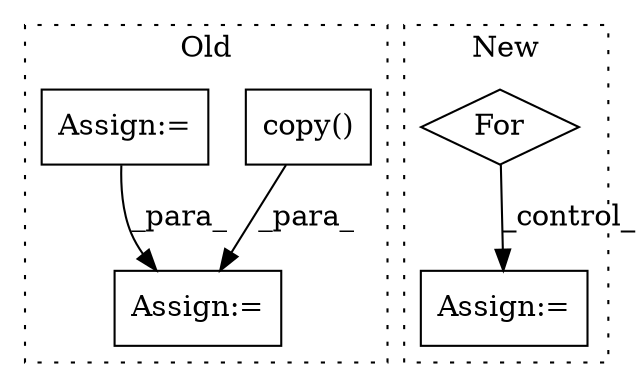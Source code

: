 digraph G {
subgraph cluster0 {
1 [label="copy()" a="75" s="25563,25581" l="8,1" shape="box"];
3 [label="Assign:=" a="68" s="25666" l="3" shape="box"];
5 [label="Assign:=" a="68" s="25632" l="3" shape="box"];
label = "Old";
style="dotted";
}
subgraph cluster1 {
2 [label="For" a="107" s="25267,25307" l="4,70" shape="diamond"];
4 [label="Assign:=" a="68" s="25655" l="3" shape="box"];
label = "New";
style="dotted";
}
1 -> 3 [label="_para_"];
2 -> 4 [label="_control_"];
5 -> 3 [label="_para_"];
}